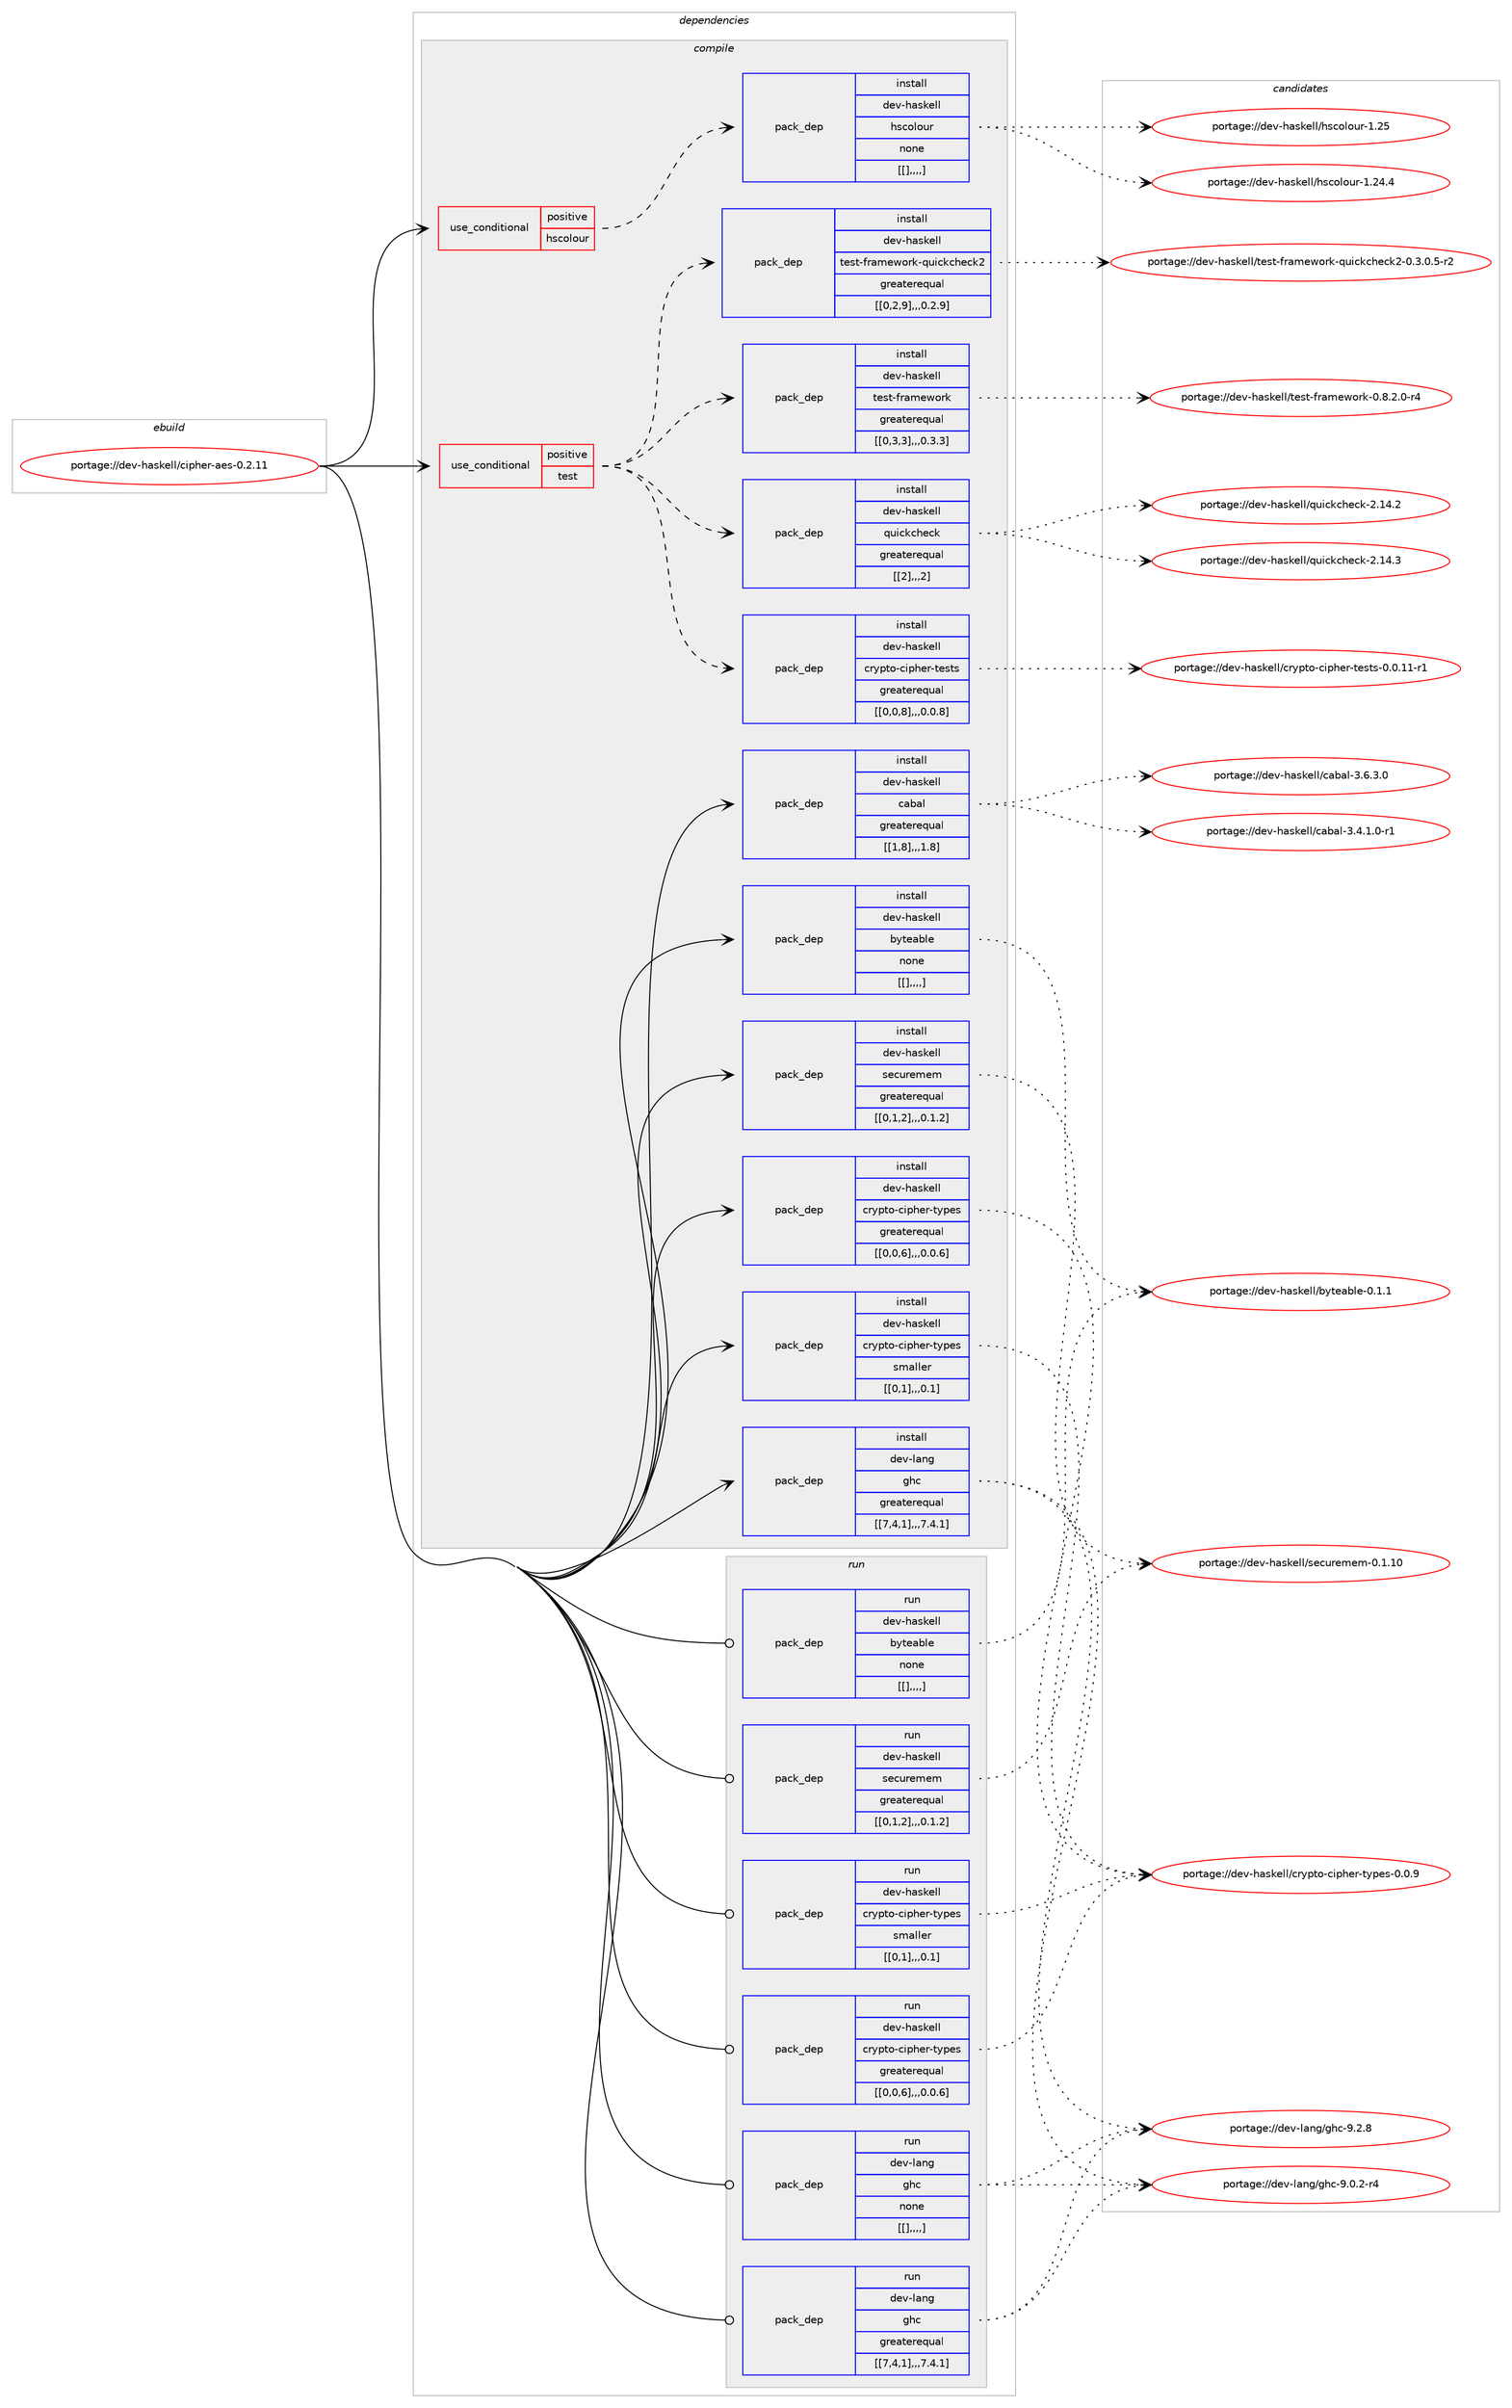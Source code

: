 digraph prolog {

# *************
# Graph options
# *************

newrank=true;
concentrate=true;
compound=true;
graph [rankdir=LR,fontname=Helvetica,fontsize=10,ranksep=1.5];#, ranksep=2.5, nodesep=0.2];
edge  [arrowhead=vee];
node  [fontname=Helvetica,fontsize=10];

# **********
# The ebuild
# **********

subgraph cluster_leftcol {
color=gray;
label=<<i>ebuild</i>>;
id [label="portage://dev-haskell/cipher-aes-0.2.11", color=red, width=4, href="../dev-haskell/cipher-aes-0.2.11.svg"];
}

# ****************
# The dependencies
# ****************

subgraph cluster_midcol {
color=gray;
label=<<i>dependencies</i>>;
subgraph cluster_compile {
fillcolor="#eeeeee";
style=filled;
label=<<i>compile</i>>;
subgraph cond20592 {
dependency78560 [label=<<TABLE BORDER="0" CELLBORDER="1" CELLSPACING="0" CELLPADDING="4"><TR><TD ROWSPAN="3" CELLPADDING="10">use_conditional</TD></TR><TR><TD>positive</TD></TR><TR><TD>hscolour</TD></TR></TABLE>>, shape=none, color=red];
subgraph pack57001 {
dependency78561 [label=<<TABLE BORDER="0" CELLBORDER="1" CELLSPACING="0" CELLPADDING="4" WIDTH="220"><TR><TD ROWSPAN="6" CELLPADDING="30">pack_dep</TD></TR><TR><TD WIDTH="110">install</TD></TR><TR><TD>dev-haskell</TD></TR><TR><TD>hscolour</TD></TR><TR><TD>none</TD></TR><TR><TD>[[],,,,]</TD></TR></TABLE>>, shape=none, color=blue];
}
dependency78560:e -> dependency78561:w [weight=20,style="dashed",arrowhead="vee"];
}
id:e -> dependency78560:w [weight=20,style="solid",arrowhead="vee"];
subgraph cond20593 {
dependency78562 [label=<<TABLE BORDER="0" CELLBORDER="1" CELLSPACING="0" CELLPADDING="4"><TR><TD ROWSPAN="3" CELLPADDING="10">use_conditional</TD></TR><TR><TD>positive</TD></TR><TR><TD>test</TD></TR></TABLE>>, shape=none, color=red];
subgraph pack57002 {
dependency78563 [label=<<TABLE BORDER="0" CELLBORDER="1" CELLSPACING="0" CELLPADDING="4" WIDTH="220"><TR><TD ROWSPAN="6" CELLPADDING="30">pack_dep</TD></TR><TR><TD WIDTH="110">install</TD></TR><TR><TD>dev-haskell</TD></TR><TR><TD>crypto-cipher-tests</TD></TR><TR><TD>greaterequal</TD></TR><TR><TD>[[0,0,8],,,0.0.8]</TD></TR></TABLE>>, shape=none, color=blue];
}
dependency78562:e -> dependency78563:w [weight=20,style="dashed",arrowhead="vee"];
subgraph pack57003 {
dependency78564 [label=<<TABLE BORDER="0" CELLBORDER="1" CELLSPACING="0" CELLPADDING="4" WIDTH="220"><TR><TD ROWSPAN="6" CELLPADDING="30">pack_dep</TD></TR><TR><TD WIDTH="110">install</TD></TR><TR><TD>dev-haskell</TD></TR><TR><TD>quickcheck</TD></TR><TR><TD>greaterequal</TD></TR><TR><TD>[[2],,,2]</TD></TR></TABLE>>, shape=none, color=blue];
}
dependency78562:e -> dependency78564:w [weight=20,style="dashed",arrowhead="vee"];
subgraph pack57004 {
dependency78565 [label=<<TABLE BORDER="0" CELLBORDER="1" CELLSPACING="0" CELLPADDING="4" WIDTH="220"><TR><TD ROWSPAN="6" CELLPADDING="30">pack_dep</TD></TR><TR><TD WIDTH="110">install</TD></TR><TR><TD>dev-haskell</TD></TR><TR><TD>test-framework</TD></TR><TR><TD>greaterequal</TD></TR><TR><TD>[[0,3,3],,,0.3.3]</TD></TR></TABLE>>, shape=none, color=blue];
}
dependency78562:e -> dependency78565:w [weight=20,style="dashed",arrowhead="vee"];
subgraph pack57005 {
dependency78566 [label=<<TABLE BORDER="0" CELLBORDER="1" CELLSPACING="0" CELLPADDING="4" WIDTH="220"><TR><TD ROWSPAN="6" CELLPADDING="30">pack_dep</TD></TR><TR><TD WIDTH="110">install</TD></TR><TR><TD>dev-haskell</TD></TR><TR><TD>test-framework-quickcheck2</TD></TR><TR><TD>greaterequal</TD></TR><TR><TD>[[0,2,9],,,0.2.9]</TD></TR></TABLE>>, shape=none, color=blue];
}
dependency78562:e -> dependency78566:w [weight=20,style="dashed",arrowhead="vee"];
}
id:e -> dependency78562:w [weight=20,style="solid",arrowhead="vee"];
subgraph pack57006 {
dependency78567 [label=<<TABLE BORDER="0" CELLBORDER="1" CELLSPACING="0" CELLPADDING="4" WIDTH="220"><TR><TD ROWSPAN="6" CELLPADDING="30">pack_dep</TD></TR><TR><TD WIDTH="110">install</TD></TR><TR><TD>dev-haskell</TD></TR><TR><TD>byteable</TD></TR><TR><TD>none</TD></TR><TR><TD>[[],,,,]</TD></TR></TABLE>>, shape=none, color=blue];
}
id:e -> dependency78567:w [weight=20,style="solid",arrowhead="vee"];
subgraph pack57007 {
dependency78568 [label=<<TABLE BORDER="0" CELLBORDER="1" CELLSPACING="0" CELLPADDING="4" WIDTH="220"><TR><TD ROWSPAN="6" CELLPADDING="30">pack_dep</TD></TR><TR><TD WIDTH="110">install</TD></TR><TR><TD>dev-haskell</TD></TR><TR><TD>cabal</TD></TR><TR><TD>greaterequal</TD></TR><TR><TD>[[1,8],,,1.8]</TD></TR></TABLE>>, shape=none, color=blue];
}
id:e -> dependency78568:w [weight=20,style="solid",arrowhead="vee"];
subgraph pack57008 {
dependency78569 [label=<<TABLE BORDER="0" CELLBORDER="1" CELLSPACING="0" CELLPADDING="4" WIDTH="220"><TR><TD ROWSPAN="6" CELLPADDING="30">pack_dep</TD></TR><TR><TD WIDTH="110">install</TD></TR><TR><TD>dev-haskell</TD></TR><TR><TD>crypto-cipher-types</TD></TR><TR><TD>greaterequal</TD></TR><TR><TD>[[0,0,6],,,0.0.6]</TD></TR></TABLE>>, shape=none, color=blue];
}
id:e -> dependency78569:w [weight=20,style="solid",arrowhead="vee"];
subgraph pack57009 {
dependency78570 [label=<<TABLE BORDER="0" CELLBORDER="1" CELLSPACING="0" CELLPADDING="4" WIDTH="220"><TR><TD ROWSPAN="6" CELLPADDING="30">pack_dep</TD></TR><TR><TD WIDTH="110">install</TD></TR><TR><TD>dev-haskell</TD></TR><TR><TD>crypto-cipher-types</TD></TR><TR><TD>smaller</TD></TR><TR><TD>[[0,1],,,0.1]</TD></TR></TABLE>>, shape=none, color=blue];
}
id:e -> dependency78570:w [weight=20,style="solid",arrowhead="vee"];
subgraph pack57010 {
dependency78571 [label=<<TABLE BORDER="0" CELLBORDER="1" CELLSPACING="0" CELLPADDING="4" WIDTH="220"><TR><TD ROWSPAN="6" CELLPADDING="30">pack_dep</TD></TR><TR><TD WIDTH="110">install</TD></TR><TR><TD>dev-haskell</TD></TR><TR><TD>securemem</TD></TR><TR><TD>greaterequal</TD></TR><TR><TD>[[0,1,2],,,0.1.2]</TD></TR></TABLE>>, shape=none, color=blue];
}
id:e -> dependency78571:w [weight=20,style="solid",arrowhead="vee"];
subgraph pack57011 {
dependency78572 [label=<<TABLE BORDER="0" CELLBORDER="1" CELLSPACING="0" CELLPADDING="4" WIDTH="220"><TR><TD ROWSPAN="6" CELLPADDING="30">pack_dep</TD></TR><TR><TD WIDTH="110">install</TD></TR><TR><TD>dev-lang</TD></TR><TR><TD>ghc</TD></TR><TR><TD>greaterequal</TD></TR><TR><TD>[[7,4,1],,,7.4.1]</TD></TR></TABLE>>, shape=none, color=blue];
}
id:e -> dependency78572:w [weight=20,style="solid",arrowhead="vee"];
}
subgraph cluster_compileandrun {
fillcolor="#eeeeee";
style=filled;
label=<<i>compile and run</i>>;
}
subgraph cluster_run {
fillcolor="#eeeeee";
style=filled;
label=<<i>run</i>>;
subgraph pack57012 {
dependency78573 [label=<<TABLE BORDER="0" CELLBORDER="1" CELLSPACING="0" CELLPADDING="4" WIDTH="220"><TR><TD ROWSPAN="6" CELLPADDING="30">pack_dep</TD></TR><TR><TD WIDTH="110">run</TD></TR><TR><TD>dev-haskell</TD></TR><TR><TD>byteable</TD></TR><TR><TD>none</TD></TR><TR><TD>[[],,,,]</TD></TR></TABLE>>, shape=none, color=blue];
}
id:e -> dependency78573:w [weight=20,style="solid",arrowhead="odot"];
subgraph pack57013 {
dependency78574 [label=<<TABLE BORDER="0" CELLBORDER="1" CELLSPACING="0" CELLPADDING="4" WIDTH="220"><TR><TD ROWSPAN="6" CELLPADDING="30">pack_dep</TD></TR><TR><TD WIDTH="110">run</TD></TR><TR><TD>dev-haskell</TD></TR><TR><TD>crypto-cipher-types</TD></TR><TR><TD>greaterequal</TD></TR><TR><TD>[[0,0,6],,,0.0.6]</TD></TR></TABLE>>, shape=none, color=blue];
}
id:e -> dependency78574:w [weight=20,style="solid",arrowhead="odot"];
subgraph pack57014 {
dependency78575 [label=<<TABLE BORDER="0" CELLBORDER="1" CELLSPACING="0" CELLPADDING="4" WIDTH="220"><TR><TD ROWSPAN="6" CELLPADDING="30">pack_dep</TD></TR><TR><TD WIDTH="110">run</TD></TR><TR><TD>dev-haskell</TD></TR><TR><TD>crypto-cipher-types</TD></TR><TR><TD>smaller</TD></TR><TR><TD>[[0,1],,,0.1]</TD></TR></TABLE>>, shape=none, color=blue];
}
id:e -> dependency78575:w [weight=20,style="solid",arrowhead="odot"];
subgraph pack57015 {
dependency78576 [label=<<TABLE BORDER="0" CELLBORDER="1" CELLSPACING="0" CELLPADDING="4" WIDTH="220"><TR><TD ROWSPAN="6" CELLPADDING="30">pack_dep</TD></TR><TR><TD WIDTH="110">run</TD></TR><TR><TD>dev-haskell</TD></TR><TR><TD>securemem</TD></TR><TR><TD>greaterequal</TD></TR><TR><TD>[[0,1,2],,,0.1.2]</TD></TR></TABLE>>, shape=none, color=blue];
}
id:e -> dependency78576:w [weight=20,style="solid",arrowhead="odot"];
subgraph pack57016 {
dependency78577 [label=<<TABLE BORDER="0" CELLBORDER="1" CELLSPACING="0" CELLPADDING="4" WIDTH="220"><TR><TD ROWSPAN="6" CELLPADDING="30">pack_dep</TD></TR><TR><TD WIDTH="110">run</TD></TR><TR><TD>dev-lang</TD></TR><TR><TD>ghc</TD></TR><TR><TD>greaterequal</TD></TR><TR><TD>[[7,4,1],,,7.4.1]</TD></TR></TABLE>>, shape=none, color=blue];
}
id:e -> dependency78577:w [weight=20,style="solid",arrowhead="odot"];
subgraph pack57017 {
dependency78578 [label=<<TABLE BORDER="0" CELLBORDER="1" CELLSPACING="0" CELLPADDING="4" WIDTH="220"><TR><TD ROWSPAN="6" CELLPADDING="30">pack_dep</TD></TR><TR><TD WIDTH="110">run</TD></TR><TR><TD>dev-lang</TD></TR><TR><TD>ghc</TD></TR><TR><TD>none</TD></TR><TR><TD>[[],,,,]</TD></TR></TABLE>>, shape=none, color=blue];
}
id:e -> dependency78578:w [weight=20,style="solid",arrowhead="odot"];
}
}

# **************
# The candidates
# **************

subgraph cluster_choices {
rank=same;
color=gray;
label=<<i>candidates</i>>;

subgraph choice57001 {
color=black;
nodesep=1;
choice100101118451049711510710110810847104115991111081111171144549465053 [label="portage://dev-haskell/hscolour-1.25", color=red, width=4,href="../dev-haskell/hscolour-1.25.svg"];
choice1001011184510497115107101108108471041159911110811111711445494650524652 [label="portage://dev-haskell/hscolour-1.24.4", color=red, width=4,href="../dev-haskell/hscolour-1.24.4.svg"];
dependency78561:e -> choice100101118451049711510710110810847104115991111081111171144549465053:w [style=dotted,weight="100"];
dependency78561:e -> choice1001011184510497115107101108108471041159911110811111711445494650524652:w [style=dotted,weight="100"];
}
subgraph choice57002 {
color=black;
nodesep=1;
choice10010111845104971151071011081084799114121112116111459910511210410111445116101115116115454846484649494511449 [label="portage://dev-haskell/crypto-cipher-tests-0.0.11-r1", color=red, width=4,href="../dev-haskell/crypto-cipher-tests-0.0.11-r1.svg"];
dependency78563:e -> choice10010111845104971151071011081084799114121112116111459910511210410111445116101115116115454846484649494511449:w [style=dotted,weight="100"];
}
subgraph choice57003 {
color=black;
nodesep=1;
choice10010111845104971151071011081084711311710599107991041019910745504649524651 [label="portage://dev-haskell/quickcheck-2.14.3", color=red, width=4,href="../dev-haskell/quickcheck-2.14.3.svg"];
choice10010111845104971151071011081084711311710599107991041019910745504649524650 [label="portage://dev-haskell/quickcheck-2.14.2", color=red, width=4,href="../dev-haskell/quickcheck-2.14.2.svg"];
dependency78564:e -> choice10010111845104971151071011081084711311710599107991041019910745504649524651:w [style=dotted,weight="100"];
dependency78564:e -> choice10010111845104971151071011081084711311710599107991041019910745504649524650:w [style=dotted,weight="100"];
}
subgraph choice57004 {
color=black;
nodesep=1;
choice100101118451049711510710110810847116101115116451021149710910111911111410745484656465046484511452 [label="portage://dev-haskell/test-framework-0.8.2.0-r4", color=red, width=4,href="../dev-haskell/test-framework-0.8.2.0-r4.svg"];
dependency78565:e -> choice100101118451049711510710110810847116101115116451021149710910111911111410745484656465046484511452:w [style=dotted,weight="100"];
}
subgraph choice57005 {
color=black;
nodesep=1;
choice1001011184510497115107101108108471161011151164510211497109101119111114107451131171059910799104101991075045484651464846534511450 [label="portage://dev-haskell/test-framework-quickcheck2-0.3.0.5-r2", color=red, width=4,href="../dev-haskell/test-framework-quickcheck2-0.3.0.5-r2.svg"];
dependency78566:e -> choice1001011184510497115107101108108471161011151164510211497109101119111114107451131171059910799104101991075045484651464846534511450:w [style=dotted,weight="100"];
}
subgraph choice57006 {
color=black;
nodesep=1;
choice100101118451049711510710110810847981211161019798108101454846494649 [label="portage://dev-haskell/byteable-0.1.1", color=red, width=4,href="../dev-haskell/byteable-0.1.1.svg"];
dependency78567:e -> choice100101118451049711510710110810847981211161019798108101454846494649:w [style=dotted,weight="100"];
}
subgraph choice57007 {
color=black;
nodesep=1;
choice100101118451049711510710110810847999798971084551465446514648 [label="portage://dev-haskell/cabal-3.6.3.0", color=red, width=4,href="../dev-haskell/cabal-3.6.3.0.svg"];
choice1001011184510497115107101108108479997989710845514652464946484511449 [label="portage://dev-haskell/cabal-3.4.1.0-r1", color=red, width=4,href="../dev-haskell/cabal-3.4.1.0-r1.svg"];
dependency78568:e -> choice100101118451049711510710110810847999798971084551465446514648:w [style=dotted,weight="100"];
dependency78568:e -> choice1001011184510497115107101108108479997989710845514652464946484511449:w [style=dotted,weight="100"];
}
subgraph choice57008 {
color=black;
nodesep=1;
choice10010111845104971151071011081084799114121112116111459910511210410111445116121112101115454846484657 [label="portage://dev-haskell/crypto-cipher-types-0.0.9", color=red, width=4,href="../dev-haskell/crypto-cipher-types-0.0.9.svg"];
dependency78569:e -> choice10010111845104971151071011081084799114121112116111459910511210410111445116121112101115454846484657:w [style=dotted,weight="100"];
}
subgraph choice57009 {
color=black;
nodesep=1;
choice10010111845104971151071011081084799114121112116111459910511210410111445116121112101115454846484657 [label="portage://dev-haskell/crypto-cipher-types-0.0.9", color=red, width=4,href="../dev-haskell/crypto-cipher-types-0.0.9.svg"];
dependency78570:e -> choice10010111845104971151071011081084799114121112116111459910511210410111445116121112101115454846484657:w [style=dotted,weight="100"];
}
subgraph choice57010 {
color=black;
nodesep=1;
choice1001011184510497115107101108108471151019911711410110910110945484649464948 [label="portage://dev-haskell/securemem-0.1.10", color=red, width=4,href="../dev-haskell/securemem-0.1.10.svg"];
dependency78571:e -> choice1001011184510497115107101108108471151019911711410110910110945484649464948:w [style=dotted,weight="100"];
}
subgraph choice57011 {
color=black;
nodesep=1;
choice10010111845108971101034710310499455746504656 [label="portage://dev-lang/ghc-9.2.8", color=red, width=4,href="../dev-lang/ghc-9.2.8.svg"];
choice100101118451089711010347103104994557464846504511452 [label="portage://dev-lang/ghc-9.0.2-r4", color=red, width=4,href="../dev-lang/ghc-9.0.2-r4.svg"];
dependency78572:e -> choice10010111845108971101034710310499455746504656:w [style=dotted,weight="100"];
dependency78572:e -> choice100101118451089711010347103104994557464846504511452:w [style=dotted,weight="100"];
}
subgraph choice57012 {
color=black;
nodesep=1;
choice100101118451049711510710110810847981211161019798108101454846494649 [label="portage://dev-haskell/byteable-0.1.1", color=red, width=4,href="../dev-haskell/byteable-0.1.1.svg"];
dependency78573:e -> choice100101118451049711510710110810847981211161019798108101454846494649:w [style=dotted,weight="100"];
}
subgraph choice57013 {
color=black;
nodesep=1;
choice10010111845104971151071011081084799114121112116111459910511210410111445116121112101115454846484657 [label="portage://dev-haskell/crypto-cipher-types-0.0.9", color=red, width=4,href="../dev-haskell/crypto-cipher-types-0.0.9.svg"];
dependency78574:e -> choice10010111845104971151071011081084799114121112116111459910511210410111445116121112101115454846484657:w [style=dotted,weight="100"];
}
subgraph choice57014 {
color=black;
nodesep=1;
choice10010111845104971151071011081084799114121112116111459910511210410111445116121112101115454846484657 [label="portage://dev-haskell/crypto-cipher-types-0.0.9", color=red, width=4,href="../dev-haskell/crypto-cipher-types-0.0.9.svg"];
dependency78575:e -> choice10010111845104971151071011081084799114121112116111459910511210410111445116121112101115454846484657:w [style=dotted,weight="100"];
}
subgraph choice57015 {
color=black;
nodesep=1;
choice1001011184510497115107101108108471151019911711410110910110945484649464948 [label="portage://dev-haskell/securemem-0.1.10", color=red, width=4,href="../dev-haskell/securemem-0.1.10.svg"];
dependency78576:e -> choice1001011184510497115107101108108471151019911711410110910110945484649464948:w [style=dotted,weight="100"];
}
subgraph choice57016 {
color=black;
nodesep=1;
choice10010111845108971101034710310499455746504656 [label="portage://dev-lang/ghc-9.2.8", color=red, width=4,href="../dev-lang/ghc-9.2.8.svg"];
choice100101118451089711010347103104994557464846504511452 [label="portage://dev-lang/ghc-9.0.2-r4", color=red, width=4,href="../dev-lang/ghc-9.0.2-r4.svg"];
dependency78577:e -> choice10010111845108971101034710310499455746504656:w [style=dotted,weight="100"];
dependency78577:e -> choice100101118451089711010347103104994557464846504511452:w [style=dotted,weight="100"];
}
subgraph choice57017 {
color=black;
nodesep=1;
choice10010111845108971101034710310499455746504656 [label="portage://dev-lang/ghc-9.2.8", color=red, width=4,href="../dev-lang/ghc-9.2.8.svg"];
choice100101118451089711010347103104994557464846504511452 [label="portage://dev-lang/ghc-9.0.2-r4", color=red, width=4,href="../dev-lang/ghc-9.0.2-r4.svg"];
dependency78578:e -> choice10010111845108971101034710310499455746504656:w [style=dotted,weight="100"];
dependency78578:e -> choice100101118451089711010347103104994557464846504511452:w [style=dotted,weight="100"];
}
}

}

